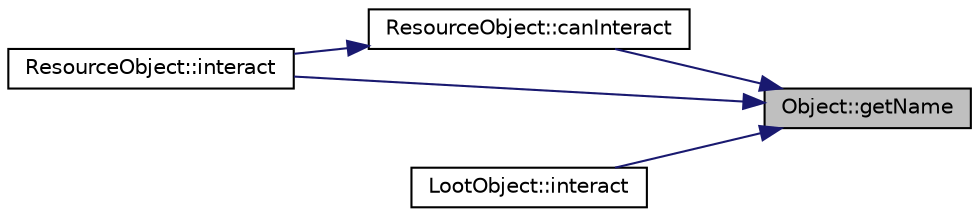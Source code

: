 digraph "Object::getName"
{
 // LATEX_PDF_SIZE
  edge [fontname="Helvetica",fontsize="10",labelfontname="Helvetica",labelfontsize="10"];
  node [fontname="Helvetica",fontsize="10",shape=record];
  rankdir="RL";
  Node1 [label="Object::getName",height=0.2,width=0.4,color="black", fillcolor="grey75", style="filled", fontcolor="black",tooltip="Get the name of the object."];
  Node1 -> Node2 [dir="back",color="midnightblue",fontsize="10",style="solid",fontname="Helvetica"];
  Node2 [label="ResourceObject::canInteract",height=0.2,width=0.4,color="black", fillcolor="white", style="filled",URL="$classResourceObject.html#aef108c1b74c650c9a0c0bfcb5d25d8c5",tooltip="Check if the entity can interact with the object."];
  Node2 -> Node3 [dir="back",color="midnightblue",fontsize="10",style="solid",fontname="Helvetica"];
  Node3 [label="ResourceObject::interact",height=0.2,width=0.4,color="black", fillcolor="white", style="filled",URL="$classResourceObject.html#aaee08d1b37836242c2ede45abbf7df71",tooltip="Interact with the object."];
  Node1 -> Node4 [dir="back",color="midnightblue",fontsize="10",style="solid",fontname="Helvetica"];
  Node4 [label="LootObject::interact",height=0.2,width=0.4,color="black", fillcolor="white", style="filled",URL="$classLootObject.html#a4ef8634a19756ec50a158923bab05fc7",tooltip="Interact with the object."];
  Node1 -> Node3 [dir="back",color="midnightblue",fontsize="10",style="solid",fontname="Helvetica"];
}

